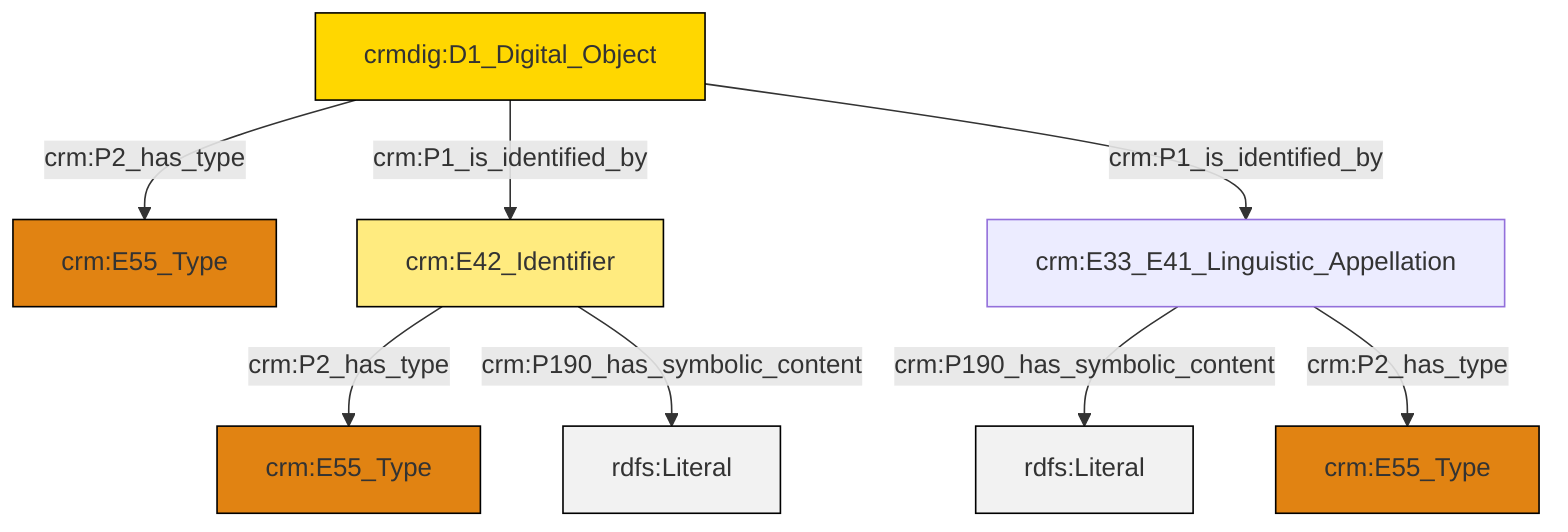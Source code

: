graph TD
classDef Literal fill:#f2f2f2,stroke:#000000;
classDef CRM_Entity fill:#FFFFFF,stroke:#000000;
classDef Temporal_Entity fill:#00C9E6, stroke:#000000;
classDef Type fill:#E18312, stroke:#000000;
classDef Time-Span fill:#2C9C91, stroke:#000000;
classDef Appellation fill:#FFEB7F, stroke:#000000;
classDef Place fill:#008836, stroke:#000000;
classDef Persistent_Item fill:#B266B2, stroke:#000000;
classDef Conceptual_Object fill:#FFD700, stroke:#000000;
classDef Physical_Thing fill:#D2B48C, stroke:#000000;
classDef Actor fill:#f58aad, stroke:#000000;
classDef PC_Classes fill:#4ce600, stroke:#000000;
classDef Multi fill:#cccccc,stroke:#000000;

0["crmdig:D1_Digital_Object"]:::Conceptual_Object -->|crm:P2_has_type| 1["crm:E55_Type"]:::Type
2["crm:E33_E41_Linguistic_Appellation"]:::Default -->|crm:P190_has_symbolic_content| 3[rdfs:Literal]:::Literal
7["crm:E42_Identifier"]:::Appellation -->|crm:P2_has_type| 10["crm:E55_Type"]:::Type
2["crm:E33_E41_Linguistic_Appellation"]:::Default -->|crm:P2_has_type| 4["crm:E55_Type"]:::Type
0["crmdig:D1_Digital_Object"]:::Conceptual_Object -->|crm:P1_is_identified_by| 7["crm:E42_Identifier"]:::Appellation
7["crm:E42_Identifier"]:::Appellation -->|crm:P190_has_symbolic_content| 14[rdfs:Literal]:::Literal
0["crmdig:D1_Digital_Object"]:::Conceptual_Object -->|crm:P1_is_identified_by| 2["crm:E33_E41_Linguistic_Appellation"]:::Default